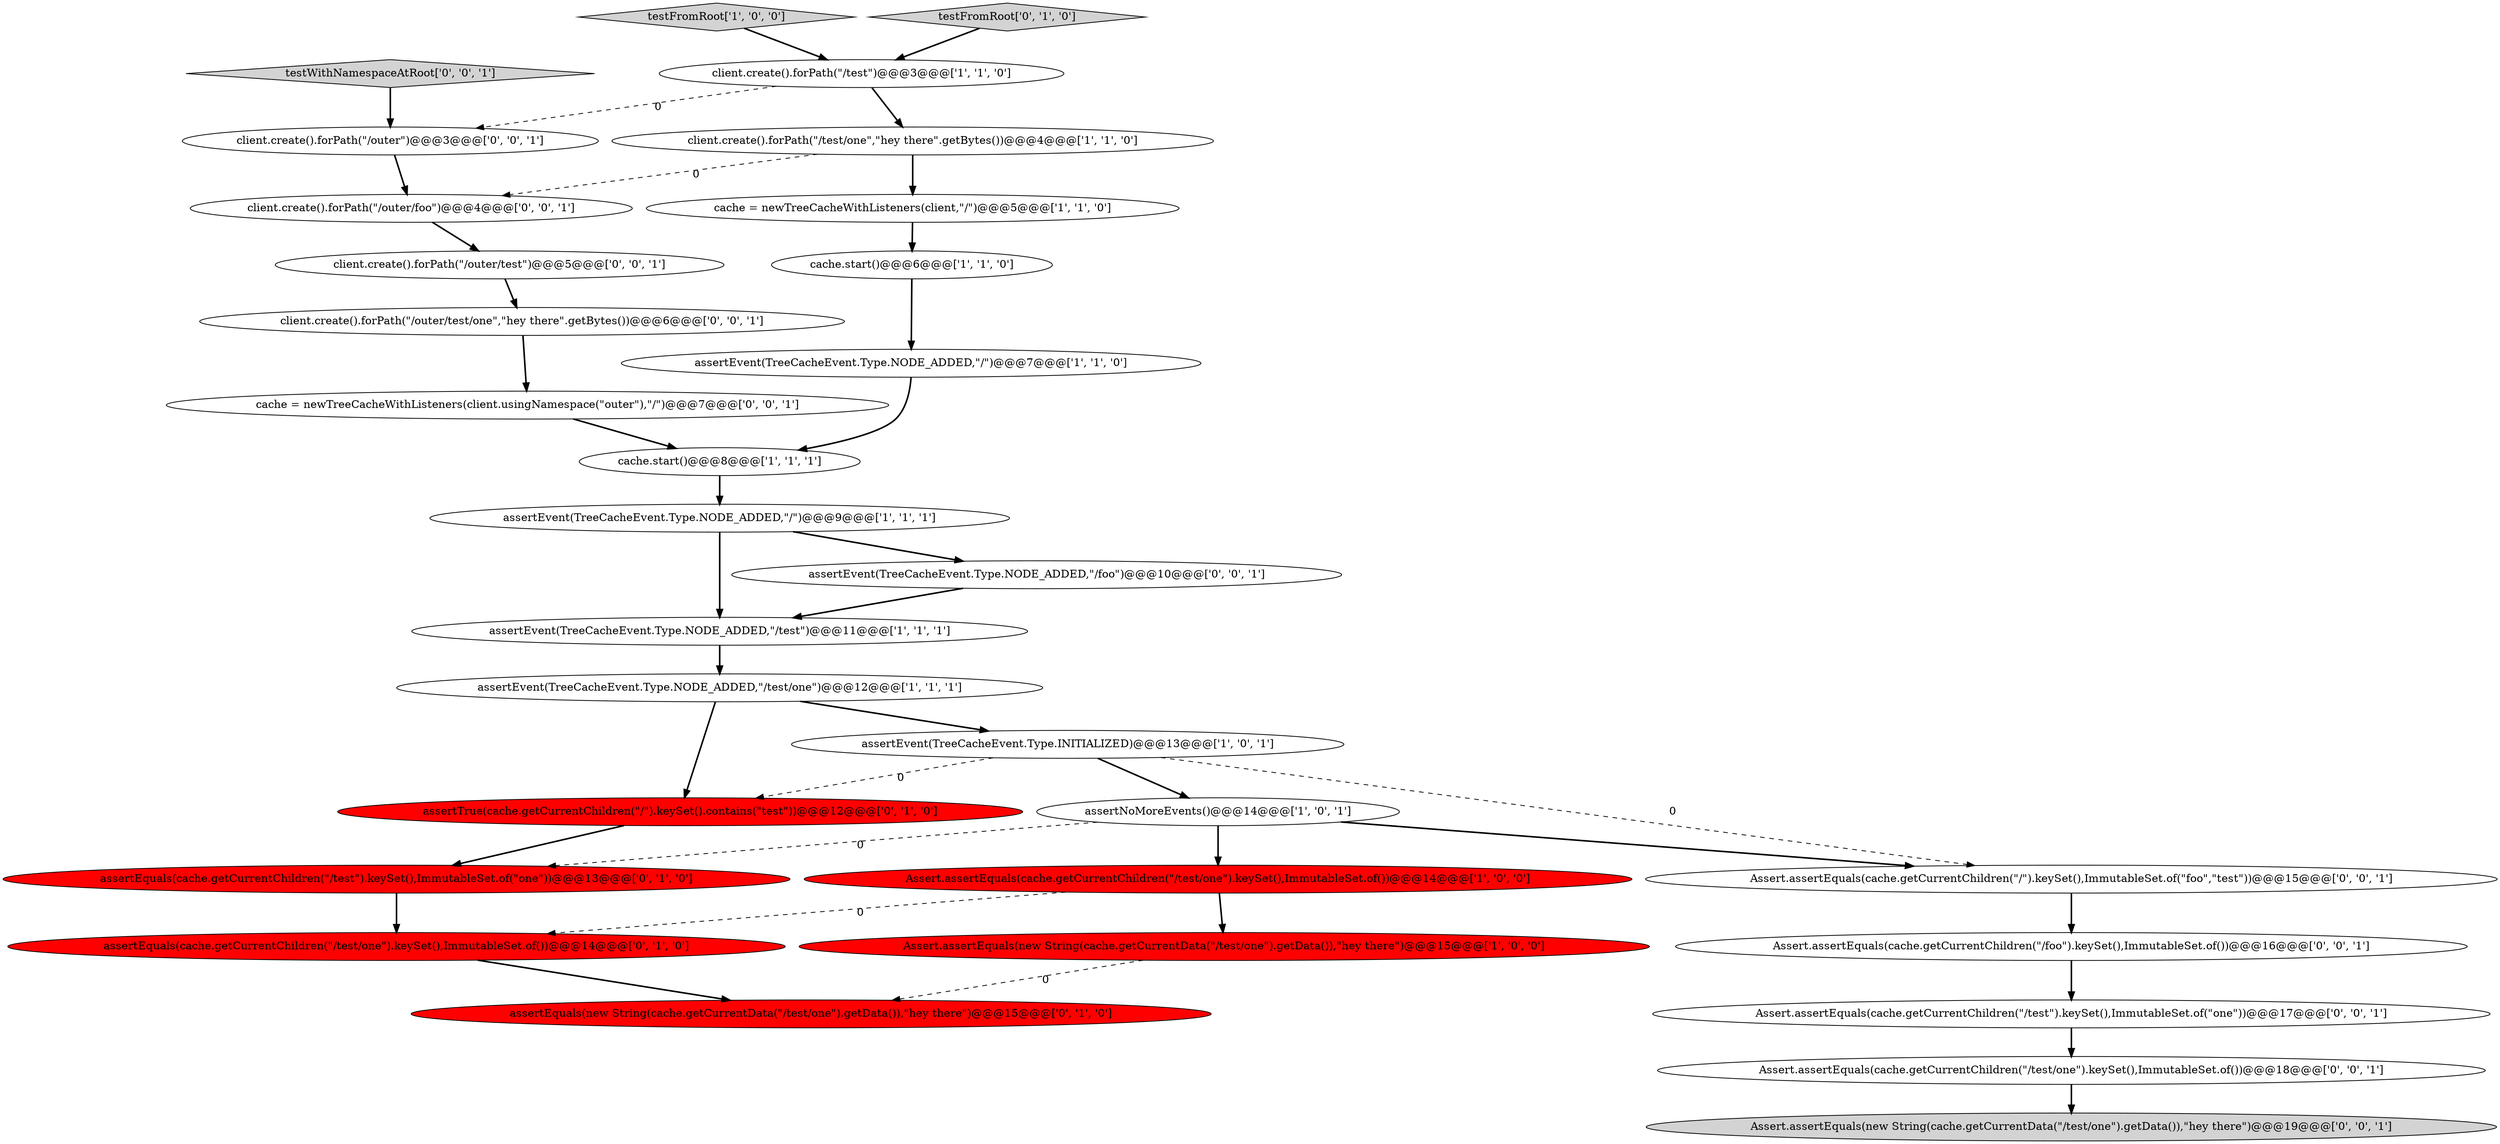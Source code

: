 digraph {
11 [style = filled, label = "client.create().forPath(\"/test\")@@@3@@@['1', '1', '0']", fillcolor = white, shape = ellipse image = "AAA0AAABBB1BBB"];
14 [style = filled, label = "assertEquals(cache.getCurrentChildren(\"/test/one\").keySet(),ImmutableSet.of())@@@14@@@['0', '1', '0']", fillcolor = red, shape = ellipse image = "AAA1AAABBB2BBB"];
30 [style = filled, label = "client.create().forPath(\"/outer\")@@@3@@@['0', '0', '1']", fillcolor = white, shape = ellipse image = "AAA0AAABBB3BBB"];
20 [style = filled, label = "Assert.assertEquals(cache.getCurrentChildren(\"/foo\").keySet(),ImmutableSet.of())@@@16@@@['0', '0', '1']", fillcolor = white, shape = ellipse image = "AAA0AAABBB3BBB"];
10 [style = filled, label = "testFromRoot['1', '0', '0']", fillcolor = lightgray, shape = diamond image = "AAA0AAABBB1BBB"];
1 [style = filled, label = "assertEvent(TreeCacheEvent.Type.NODE_ADDED,\"/\")@@@7@@@['1', '1', '0']", fillcolor = white, shape = ellipse image = "AAA0AAABBB1BBB"];
23 [style = filled, label = "client.create().forPath(\"/outer/foo\")@@@4@@@['0', '0', '1']", fillcolor = white, shape = ellipse image = "AAA0AAABBB3BBB"];
2 [style = filled, label = "assertEvent(TreeCacheEvent.Type.NODE_ADDED,\"/test\")@@@11@@@['1', '1', '1']", fillcolor = white, shape = ellipse image = "AAA0AAABBB1BBB"];
5 [style = filled, label = "assertNoMoreEvents()@@@14@@@['1', '0', '1']", fillcolor = white, shape = ellipse image = "AAA0AAABBB1BBB"];
0 [style = filled, label = "cache.start()@@@8@@@['1', '1', '1']", fillcolor = white, shape = ellipse image = "AAA0AAABBB1BBB"];
27 [style = filled, label = "assertEvent(TreeCacheEvent.Type.NODE_ADDED,\"/foo\")@@@10@@@['0', '0', '1']", fillcolor = white, shape = ellipse image = "AAA0AAABBB3BBB"];
25 [style = filled, label = "client.create().forPath(\"/outer/test\")@@@5@@@['0', '0', '1']", fillcolor = white, shape = ellipse image = "AAA0AAABBB3BBB"];
29 [style = filled, label = "Assert.assertEquals(new String(cache.getCurrentData(\"/test/one\").getData()),\"hey there\")@@@19@@@['0', '0', '1']", fillcolor = lightgray, shape = ellipse image = "AAA0AAABBB3BBB"];
21 [style = filled, label = "cache = newTreeCacheWithListeners(client.usingNamespace(\"outer\"),\"/\")@@@7@@@['0', '0', '1']", fillcolor = white, shape = ellipse image = "AAA0AAABBB3BBB"];
6 [style = filled, label = "client.create().forPath(\"/test/one\",\"hey there\".getBytes())@@@4@@@['1', '1', '0']", fillcolor = white, shape = ellipse image = "AAA0AAABBB1BBB"];
17 [style = filled, label = "assertEquals(new String(cache.getCurrentData(\"/test/one\").getData()),\"hey there\")@@@15@@@['0', '1', '0']", fillcolor = red, shape = ellipse image = "AAA1AAABBB2BBB"];
7 [style = filled, label = "cache = newTreeCacheWithListeners(client,\"/\")@@@5@@@['1', '1', '0']", fillcolor = white, shape = ellipse image = "AAA0AAABBB1BBB"];
12 [style = filled, label = "Assert.assertEquals(cache.getCurrentChildren(\"/test/one\").keySet(),ImmutableSet.of())@@@14@@@['1', '0', '0']", fillcolor = red, shape = ellipse image = "AAA1AAABBB1BBB"];
15 [style = filled, label = "assertTrue(cache.getCurrentChildren(\"/\").keySet().contains(\"test\"))@@@12@@@['0', '1', '0']", fillcolor = red, shape = ellipse image = "AAA1AAABBB2BBB"];
19 [style = filled, label = "client.create().forPath(\"/outer/test/one\",\"hey there\".getBytes())@@@6@@@['0', '0', '1']", fillcolor = white, shape = ellipse image = "AAA0AAABBB3BBB"];
8 [style = filled, label = "assertEvent(TreeCacheEvent.Type.INITIALIZED)@@@13@@@['1', '0', '1']", fillcolor = white, shape = ellipse image = "AAA0AAABBB1BBB"];
4 [style = filled, label = "cache.start()@@@6@@@['1', '1', '0']", fillcolor = white, shape = ellipse image = "AAA0AAABBB1BBB"];
18 [style = filled, label = "testFromRoot['0', '1', '0']", fillcolor = lightgray, shape = diamond image = "AAA0AAABBB2BBB"];
9 [style = filled, label = "assertEvent(TreeCacheEvent.Type.NODE_ADDED,\"/test/one\")@@@12@@@['1', '1', '1']", fillcolor = white, shape = ellipse image = "AAA0AAABBB1BBB"];
26 [style = filled, label = "testWithNamespaceAtRoot['0', '0', '1']", fillcolor = lightgray, shape = diamond image = "AAA0AAABBB3BBB"];
3 [style = filled, label = "assertEvent(TreeCacheEvent.Type.NODE_ADDED,\"/\")@@@9@@@['1', '1', '1']", fillcolor = white, shape = ellipse image = "AAA0AAABBB1BBB"];
13 [style = filled, label = "Assert.assertEquals(new String(cache.getCurrentData(\"/test/one\").getData()),\"hey there\")@@@15@@@['1', '0', '0']", fillcolor = red, shape = ellipse image = "AAA1AAABBB1BBB"];
16 [style = filled, label = "assertEquals(cache.getCurrentChildren(\"/test\").keySet(),ImmutableSet.of(\"one\"))@@@13@@@['0', '1', '0']", fillcolor = red, shape = ellipse image = "AAA1AAABBB2BBB"];
24 [style = filled, label = "Assert.assertEquals(cache.getCurrentChildren(\"/\").keySet(),ImmutableSet.of(\"foo\",\"test\"))@@@15@@@['0', '0', '1']", fillcolor = white, shape = ellipse image = "AAA0AAABBB3BBB"];
28 [style = filled, label = "Assert.assertEquals(cache.getCurrentChildren(\"/test/one\").keySet(),ImmutableSet.of())@@@18@@@['0', '0', '1']", fillcolor = white, shape = ellipse image = "AAA0AAABBB3BBB"];
22 [style = filled, label = "Assert.assertEquals(cache.getCurrentChildren(\"/test\").keySet(),ImmutableSet.of(\"one\"))@@@17@@@['0', '0', '1']", fillcolor = white, shape = ellipse image = "AAA0AAABBB3BBB"];
0->3 [style = bold, label=""];
28->29 [style = bold, label=""];
23->25 [style = bold, label=""];
21->0 [style = bold, label=""];
11->6 [style = bold, label=""];
18->11 [style = bold, label=""];
30->23 [style = bold, label=""];
8->15 [style = dashed, label="0"];
13->17 [style = dashed, label="0"];
14->17 [style = bold, label=""];
22->28 [style = bold, label=""];
1->0 [style = bold, label=""];
7->4 [style = bold, label=""];
2->9 [style = bold, label=""];
8->24 [style = dashed, label="0"];
9->8 [style = bold, label=""];
15->16 [style = bold, label=""];
3->27 [style = bold, label=""];
20->22 [style = bold, label=""];
26->30 [style = bold, label=""];
24->20 [style = bold, label=""];
5->16 [style = dashed, label="0"];
12->13 [style = bold, label=""];
12->14 [style = dashed, label="0"];
3->2 [style = bold, label=""];
8->5 [style = bold, label=""];
5->12 [style = bold, label=""];
9->15 [style = bold, label=""];
5->24 [style = bold, label=""];
25->19 [style = bold, label=""];
16->14 [style = bold, label=""];
4->1 [style = bold, label=""];
11->30 [style = dashed, label="0"];
6->7 [style = bold, label=""];
27->2 [style = bold, label=""];
6->23 [style = dashed, label="0"];
10->11 [style = bold, label=""];
19->21 [style = bold, label=""];
}

